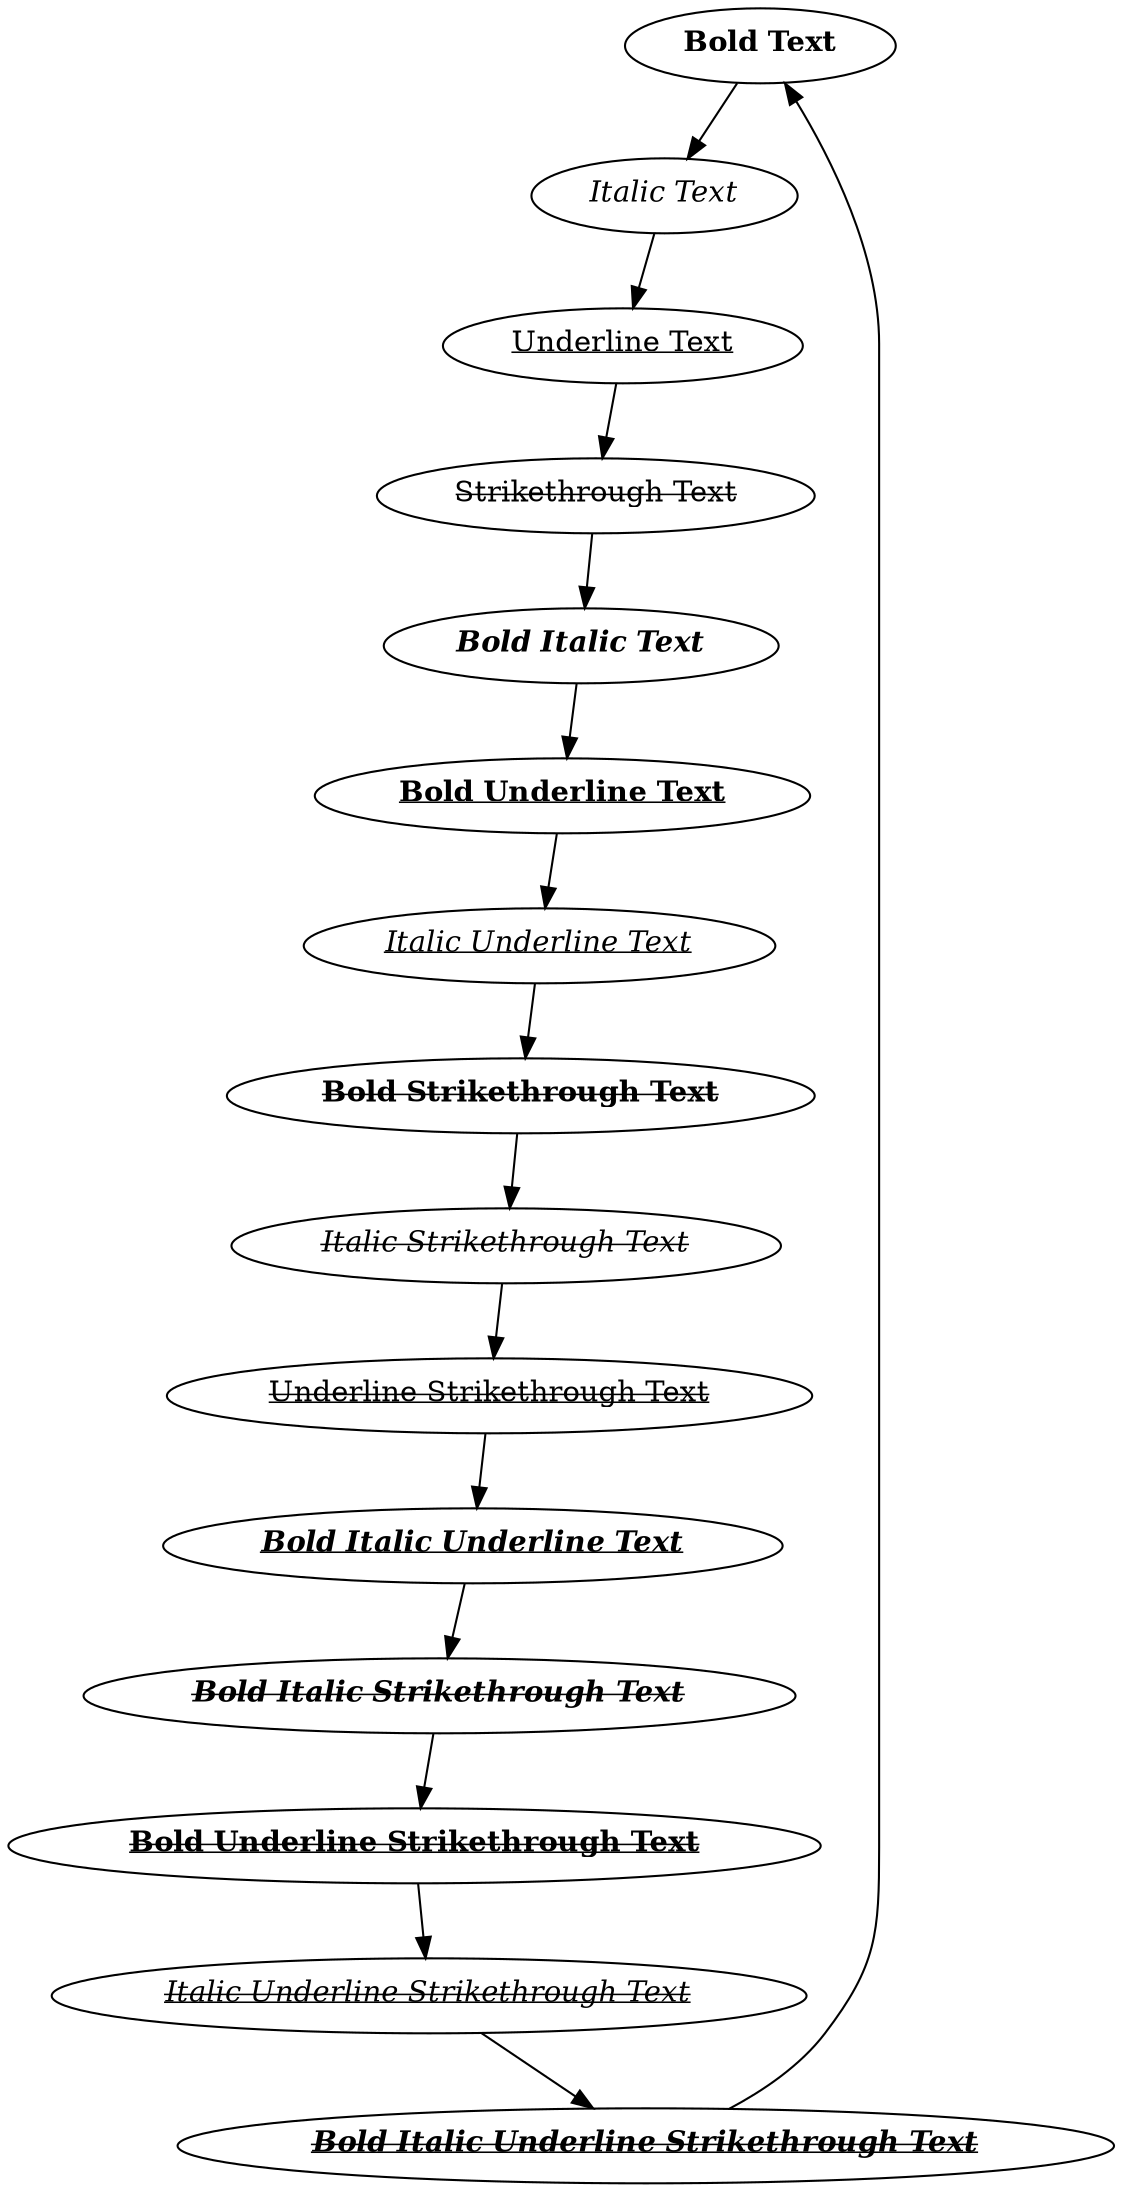 digraph G {
    node1 [label=< <B>Bold Text</B> >];
    node2 [label=< <I>Italic Text</I> >];
    node3 [label=< <U>Underline Text</U> >];
    node4 [label=< <S>Strikethrough Text</S> >];
    node5 [label=< <B><I>Bold Italic Text</I></B> >];
    node6 [label=< <B><U>Bold Underline Text</U></B> >];
    node7 [label=< <I><U>Italic Underline Text</U></I> >];
    node8 [label=< <B><S>Bold Strikethrough Text</S></B> >];
    node9 [label=< <I><S>Italic Strikethrough Text</S></I> >];
    node10 [label=< <U><S>Underline Strikethrough Text</S></U> >];
    node11 [label=< <B><I><U>Bold Italic Underline Text</U></I></B> >];
    node12 [label=< <B><I><S>Bold Italic Strikethrough Text</S></I></B> >];
    node13 [label=< <B><U><S>Bold Underline Strikethrough Text</S></U></B> >];
    node14 [label=< <I><U><S>Italic Underline Strikethrough Text</S></U></I> >];
    node15 [label=< <B><I><U><S>Bold Italic Underline Strikethrough Text</S></U></I></B> >];

    // Edge definitions
    node1 -> node2;
    node2 -> node3;
    node3 -> node4;
    node4 -> node5;
    node5 -> node6;
    node6 -> node7;
    node7 -> node8;
    node8 -> node9;
    node9 -> node10;
    node10 -> node11;
    node11 -> node12;
    node12 -> node13;
    node13 -> node14;
    node14 -> node15;
    node15 -> node1;
}
